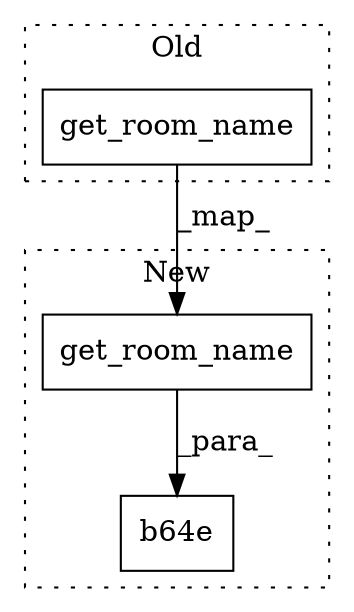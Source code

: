digraph G {
subgraph cluster0 {
1 [label="get_room_name" a="32" s="1342,1363" l="14,1" shape="box"];
label = "Old";
style="dotted";
}
subgraph cluster1 {
2 [label="get_room_name" a="32" s="1377,1398" l="14,1" shape="box"];
3 [label="b64e" a="32" s="1360,1399" l="5,1" shape="box"];
label = "New";
style="dotted";
}
1 -> 2 [label="_map_"];
2 -> 3 [label="_para_"];
}